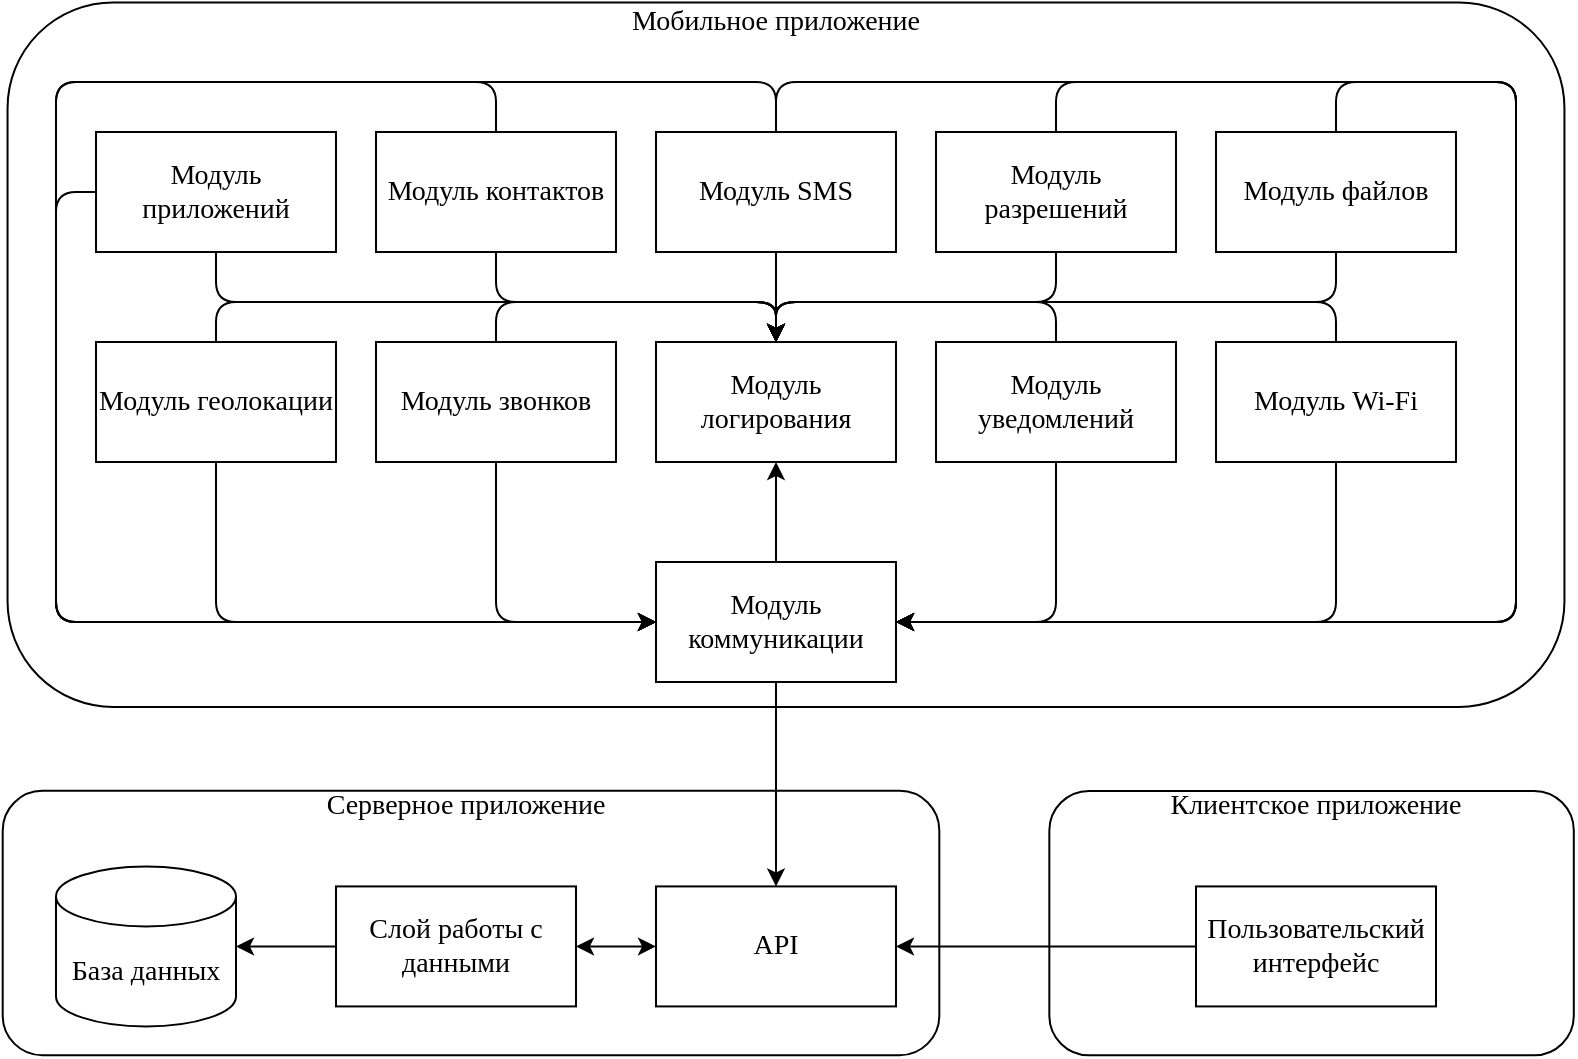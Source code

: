 <mxfile version="14.1.8" type="device"><diagram id="dFCavScx9EyDpXY6rBVy" name="Страница 1"><mxGraphModel dx="2858" dy="1174" grid="1" gridSize="10" guides="1" tooltips="1" connect="1" arrows="1" fold="1" page="1" pageScale="1" pageWidth="827" pageHeight="1169" math="0" shadow="0"><root><mxCell id="0"/><mxCell id="1" parent="0"/><mxCell id="SvoohHHMNsP10TmNZ8LS-1" value="" style="rounded=1;whiteSpace=wrap;html=1;rotation=90;direction=west;" vertex="1" parent="1"><mxGeometry x="-131.13" y="237.13" width="352.26" height="778.45" as="geometry"/></mxCell><mxCell id="SvoohHHMNsP10TmNZ8LS-2" value="&lt;font style=&quot;font-size: 14px&quot; face=&quot;Times New Roman&quot;&gt;Модуль звонков&lt;/font&gt;" style="rounded=0;whiteSpace=wrap;html=1;" vertex="1" parent="1"><mxGeometry x="-160" y="620" width="120" height="60" as="geometry"/></mxCell><mxCell id="SvoohHHMNsP10TmNZ8LS-3" value="&lt;font face=&quot;Times New Roman&quot; style=&quot;font-size: 14px&quot;&gt;Модуль геолокации&lt;/font&gt;" style="rounded=0;whiteSpace=wrap;html=1;" vertex="1" parent="1"><mxGeometry x="-300" y="620" width="120" height="60" as="geometry"/></mxCell><mxCell id="SvoohHHMNsP10TmNZ8LS-4" value="&lt;font face=&quot;Times New Roman&quot; style=&quot;font-size: 14px&quot;&gt;Модуль приложений&lt;/font&gt;" style="rounded=0;whiteSpace=wrap;html=1;" vertex="1" parent="1"><mxGeometry x="-300" y="515" width="120" height="60" as="geometry"/></mxCell><mxCell id="SvoohHHMNsP10TmNZ8LS-5" value="&lt;font face=&quot;Times New Roman&quot;&gt;&lt;span style=&quot;font-size: 14px&quot;&gt;Мобильное приложение&lt;/span&gt;&lt;/font&gt;" style="text;html=1;strokeColor=none;fillColor=none;align=center;verticalAlign=middle;whiteSpace=wrap;rounded=0;rotation=0;" vertex="1" parent="1"><mxGeometry x="-35" y="450" width="150" height="20" as="geometry"/></mxCell><mxCell id="SvoohHHMNsP10TmNZ8LS-7" value="&lt;font style=&quot;font-size: 14px&quot; face=&quot;Times New Roman&quot;&gt;Модуль контактов&lt;/font&gt;&lt;span style=&quot;color: rgba(0 , 0 , 0 , 0) ; font-family: monospace ; font-size: 0px&quot;&gt;%3CmxGraphModel%3E%3Croot%3E%3CmxCell%20id%3D%220%22%2F%3E%3CmxCell%20id%3D%221%22%20parent%3D%220%22%2F%3E%3CmxCell%20id%3D%222%22%20value%3D%22%26lt%3Bfont%20style%3D%26quot%3Bfont-size%3A%2014px%26quot%3B%20face%3D%26quot%3BTimes%20New%20Roman%26quot%3B%26gt%3B%D0%9C%D0%BE%D0%B4%D1%83%D0%BB%D1%8C%20%D0%B7%D0%B2%D0%BE%D0%BD%D0%BA%D0%BE%D0%B2%26lt%3B%2Ffont%26gt%3B%22%20style%3D%22rounded%3D0%3BwhiteSpace%3Dwrap%3Bhtml%3D1%3B%22%20vertex%3D%221%22%20parent%3D%221%22%3E%3CmxGeometry%20x%3D%22-300%22%20y%3D%22672.5%22%20width%3D%22120%22%20height%3D%2260%22%20as%3D%22geometry%22%2F%3E%3C%2FmxCell%3E%3C%2Froot%3E%3C%2FmxGraphModel%3E&lt;/span&gt;" style="rounded=0;whiteSpace=wrap;html=1;" vertex="1" parent="1"><mxGeometry x="-160" y="515" width="120" height="60" as="geometry"/></mxCell><mxCell id="SvoohHHMNsP10TmNZ8LS-8" value="&lt;font style=&quot;font-size: 14px&quot; face=&quot;Times New Roman&quot;&gt;Модуль SMS&lt;/font&gt;&lt;span style=&quot;color: rgba(0 , 0 , 0 , 0) ; font-family: monospace ; font-size: 0px&quot;&gt;%3CmxGraphModel%3E%3Croot%3E%3CmxCell%20id%3D%220%22%2F%3E%3CmxCell%20id%3D%221%22%20parent%3D%220%22%2F%3E%3CmxCell%20id%3D%222%22%20value%3D%22%26lt%3Bfont%20style%3D%26quot%3Bfont-size%3A%2014px%26quot%3B%20face%3D%26quot%3BTimes%20New%20Roman%26quot%3B%26gt%3B%D0%9C%D0%BE%D0%B4%D1%83%D0%BB%D1%8C%20%D0%B7%D0%B2%D0%BE%D0%BD%D0%BA%D0%BE%D0%B2%26lt%3B%2Ffont%26gt%3B%22%20style%3D%22rounded%3D0%3BwhiteSpace%3Dwrap%3Bhtml%3D1%3B%22%20vertex%3D%221%22%20parent%3D%221%22%3E%3CmxGeometry%20x%3D%22-300%22%20y%3D%22672.5%22%20width%3D%22120%22%20height%3D%2260%22%20as%3D%22geometry%22%2F%3E%3C%2FmxCell%3E%3C%2Froot%3E%3C%2FmxGraphModel%3E&lt;/span&gt;" style="rounded=0;whiteSpace=wrap;html=1;" vertex="1" parent="1"><mxGeometry x="-20" y="515" width="120" height="60" as="geometry"/></mxCell><mxCell id="SvoohHHMNsP10TmNZ8LS-9" value="&lt;font style=&quot;font-size: 14px&quot; face=&quot;Times New Roman&quot;&gt;Модуль Wi-Fi&lt;/font&gt;&lt;span style=&quot;color: rgba(0 , 0 , 0 , 0) ; font-family: monospace ; font-size: 0px&quot;&gt;%3CmxGraphModel%3E%3Croot%3E%3CmxCell%20id%3D%220%22%2F%3E%3CmxCell%20id%3D%221%22%20parent%3D%220%22%2F%3E%3CmxCell%20id%3D%222%22%20value%3D%22%26lt%3Bfont%20style%3D%26quot%3Bfont-size%3A%2014px%26quot%3B%20face%3D%26quot%3BTimes%20New%20Roman%26quot%3B%26gt%3B%D0%9C%D0%BE%D0%B4%D1%83%D0%BB%D1%8C%20%D0%B7%D0%B2%D0%BE%D0%BD%D0%BA%D0%BE%D0%B2%26lt%3B%2Ffont%26gt%3B%22%20style%3D%22rounded%3D0%3BwhiteSpace%3Dwrap%3Bhtml%3D1%3B%22%20vertex%3D%221%22%20parent%3D%221%22%3E%3CmxGeometry%20x%3D%22-300%22%20y%3D%22672.5%22%20width%3D%22120%22%20height%3D%2260%22%20as%3D%22geometry%22%2F%3E%3C%2FmxCell%3E%3C%2Froot%3E%3C%2FmxGraphModel%3E&lt;/span&gt;" style="rounded=0;whiteSpace=wrap;html=1;" vertex="1" parent="1"><mxGeometry x="260" y="620" width="120" height="60" as="geometry"/></mxCell><mxCell id="SvoohHHMNsP10TmNZ8LS-10" value="&lt;font style=&quot;font-size: 14px&quot; face=&quot;Times New Roman&quot;&gt;Модуль разрешений&lt;/font&gt;&lt;span style=&quot;color: rgba(0 , 0 , 0 , 0) ; font-family: monospace ; font-size: 0px&quot;&gt;%3CmxGraphModel%3E%3Croot%3E%3CmxCell%20id%3D%220%22%2F%3E%3CmxCell%20id%3D%221%22%20parent%3D%220%22%2F%3E%3CmxCell%20id%3D%222%22%20value%3D%22%26lt%3Bfont%20style%3D%26quot%3Bfont-size%3A%2014px%26quot%3B%20face%3D%26quot%3BTimes%20New%20Roman%26quot%3B%26gt%3B%D0%9C%D0%BE%D0%B4%D1%83%D0%BB%D1%8C%20%D0%B7%D0%B2%D0%BE%D0%BD%D0%BA%D0%BE%D0%B2%26lt%3B%2Ffont%26gt%3B%22%20style%3D%22rounded%3D0%3BwhiteSpace%3Dwrap%3Bhtml%3D1%3B%22%20vertex%3D%221%22%20parent%3D%221%22%3E%3CmxGeometry%20x%3D%22-300%22%20y%3D%22672.5%22%20width%3D%22120%22%20height%3D%2260%22%20as%3D%22geometry%22%2F%3E%3C%2FmxCell%3E%3C%2Froot%3E%3C%2FmxGraphModel%3E&lt;/span&gt;" style="rounded=0;whiteSpace=wrap;html=1;" vertex="1" parent="1"><mxGeometry x="120" y="515" width="120" height="60" as="geometry"/></mxCell><mxCell id="SvoohHHMNsP10TmNZ8LS-11" value="&lt;font style=&quot;font-size: 14px&quot; face=&quot;Times New Roman&quot;&gt;Модуль файлов&lt;/font&gt;&lt;span style=&quot;color: rgba(0 , 0 , 0 , 0) ; font-family: monospace ; font-size: 0px&quot;&gt;%3CmxGraphModel%3E%3Croot%3E%3CmxCell%20id%3D%220%22%2F%3E%3CmxCell%20id%3D%221%22%20parent%3D%220%22%2F%3E%3CmxCell%20id%3D%222%22%20value%3D%22%26lt%3Bfont%20style%3D%26quot%3Bfont-size%3A%2014px%26quot%3B%20face%3D%26quot%3BTimes%20New%20Roman%26quot%3B%26gt%3B%D0%9C%D0%BE%D0%B4%D1%83%D0%BB%D1%8C%20%D0%B7%D0%B2%D0%BE%D0%BD%D0%BA%D0%BE%D0%B2%26lt%3B%2Ffont%26gt%3B%22%20style%3D%22rounded%3D0%3BwhiteSpace%3Dwrap%3Bhtml%3D1%3B%22%20vertex%3D%221%22%20parent%3D%221%22%3E%3CmxGeometry%20x%3D%22-300%22%20y%3D%22672.5%22%20width%3D%22120%22%20height%3D%2260%22%20as%3D%22geometry%22%2F%3E%3C%2FmxCell%3E%3C%2Froot%3E%3C%2FmxGraphModel%3E&lt;/span&gt;" style="rounded=0;whiteSpace=wrap;html=1;" vertex="1" parent="1"><mxGeometry x="260" y="515" width="120" height="60" as="geometry"/></mxCell><mxCell id="SvoohHHMNsP10TmNZ8LS-12" value="&lt;font style=&quot;font-size: 14px&quot; face=&quot;Times New Roman&quot;&gt;Модуль уведомлений&lt;/font&gt;&lt;span style=&quot;color: rgba(0 , 0 , 0 , 0) ; font-family: monospace ; font-size: 0px&quot;&gt;%3CmxGraphModel%3E%3Croot%3E%3CmxCell%20id%3D%220%22%2F%3E%3CmxCell%20id%3D%221%22%20parent%3D%220%22%2F%3E%3CmxCell%20id%3D%222%22%20value%3D%22%26lt%3Bfont%20style%3D%26quot%3Bfont-size%3A%2014px%26quot%3B%20face%3D%26quot%3BTimes%20New%20Roman%26quot%3B%26gt%3B%D0%9C%D0%BE%D0%B4%D1%83%D0%BB%D1%8C%20%D0%B7%D0%B2%D0%BE%D0%BD%D0%BA%D0%BE%D0%B2%26lt%3B%2Ffont%26gt%3B%22%20style%3D%22rounded%3D0%3BwhiteSpace%3Dwrap%3Bhtml%3D1%3B%22%20vertex%3D%221%22%20parent%3D%221%22%3E%3CmxGeometry%20x%3D%22-300%22%20y%3D%22672.5%22%20width%3D%22120%22%20height%3D%2260%22%20as%3D%22geometry%22%2F%3E%3C%2FmxCell%3E%3C%2Froot%3E%3C%2FmxGraphModel%3E&lt;/span&gt;" style="rounded=0;whiteSpace=wrap;html=1;" vertex="1" parent="1"><mxGeometry x="120" y="620" width="120" height="60" as="geometry"/></mxCell><mxCell id="SvoohHHMNsP10TmNZ8LS-13" value="&lt;font style=&quot;font-size: 14px&quot; face=&quot;Times New Roman&quot;&gt;Модуль логирования&lt;/font&gt;&lt;span style=&quot;color: rgba(0 , 0 , 0 , 0) ; font-family: monospace ; font-size: 0px&quot;&gt;%3CmxGraphModel%3E%3Croot%3E%3CmxCell%20id%3D%220%22%2F%3E%3CmxCell%20id%3D%221%22%20parent%3D%220%22%2F%3E%3CmxCell%20id%3D%222%22%20value%3D%22%26lt%3Bfont%20style%3D%26quot%3Bfont-size%3A%2014px%26quot%3B%20face%3D%26quot%3BTimes%20New%20Roman%26quot%3B%26gt%3B%D0%9C%D0%BE%D0%B4%D1%83%D0%BB%D1%8C%20%D0%B7%D0%B2%D0%BE%D0%BD%D0%BA%D0%BE%D0%B2%26lt%3B%2Ffont%26gt%3B%22%20style%3D%22rounded%3D0%3BwhiteSpace%3Dwrap%3Bhtml%3D1%3B%22%20vertex%3D%221%22%20parent%3D%221%22%3E%3CmxGeometry%20x%3D%22-300%22%20y%3D%22672.5%22%20width%3D%22120%22%20height%3D%2260%22%20as%3D%22geometry%22%2F%3E%3C%2FmxCell%3E%3C%2Froot%3E%3C%2FmxGraphModel%3E&lt;/span&gt;" style="rounded=0;whiteSpace=wrap;html=1;" vertex="1" parent="1"><mxGeometry x="-20" y="620" width="120" height="60" as="geometry"/></mxCell><mxCell id="SvoohHHMNsP10TmNZ8LS-14" value="&lt;font style=&quot;font-size: 14px&quot; face=&quot;Times New Roman&quot;&gt;Модуль коммуникации&lt;/font&gt;&lt;span style=&quot;color: rgba(0 , 0 , 0 , 0) ; font-family: monospace ; font-size: 0px&quot;&gt;%3CmxGraphModel%3E%3Croot%3E%3CmxCell%20id%3D%220%22%2F%3E%3CmxCell%20id%3D%221%22%20parent%3D%220%22%2F%3E%3CmxCell%20id%3D%222%22%20value%3D%22%26lt%3Bfont%20style%3D%26quot%3Bfont-size%3A%2014px%26quot%3B%20face%3D%26quot%3BTimes%20New%20Roman%26quot%3B%26gt%3B%D0%9C%D0%BE%D0%B4%D1%83%D0%BB%D1%8C%20%D0%B7%D0%B2%D0%BE%D0%BD%D0%BA%D0%BE%D0%B2%26lt%3B%2Ffont%26gt%3B%22%20style%3D%22rounded%3D0%3BwhiteSpace%3Dwrap%3Bhtml%3D1%3B%22%20vertex%3D%221%22%20parent%3D%221%22%3E%3CmxGeometry%20x%3D%22-300%22%20y%3D%22672.5%22%20width%3D%22120%22%20height%3D%2260%22%20as%3D%22geometry%22%2F%3E%3C%2FmxCell%3E%3C%2Froot%3E%3C%2FmxGraphModel%3E&lt;/span&gt;" style="rounded=0;whiteSpace=wrap;html=1;" vertex="1" parent="1"><mxGeometry x="-20" y="730" width="120" height="60" as="geometry"/></mxCell><mxCell id="SvoohHHMNsP10TmNZ8LS-17" value="" style="endArrow=classic;html=1;entryX=0.5;entryY=0;entryDx=0;entryDy=0;exitX=0.5;exitY=1;exitDx=0;exitDy=0;" edge="1" parent="1" source="SvoohHHMNsP10TmNZ8LS-4" target="SvoohHHMNsP10TmNZ8LS-13"><mxGeometry width="50" height="50" relative="1" as="geometry"><mxPoint x="-30" y="580" as="sourcePoint"/><mxPoint x="20" y="530" as="targetPoint"/><Array as="points"><mxPoint x="-240" y="600"/><mxPoint x="40" y="600"/></Array></mxGeometry></mxCell><mxCell id="SvoohHHMNsP10TmNZ8LS-18" value="" style="endArrow=classic;html=1;exitX=0.5;exitY=0;exitDx=0;exitDy=0;entryX=0.5;entryY=0;entryDx=0;entryDy=0;" edge="1" parent="1" source="SvoohHHMNsP10TmNZ8LS-3" target="SvoohHHMNsP10TmNZ8LS-13"><mxGeometry width="50" height="50" relative="1" as="geometry"><mxPoint x="-30" y="580" as="sourcePoint"/><mxPoint x="20" y="530" as="targetPoint"/><Array as="points"><mxPoint x="-240" y="600"/><mxPoint x="40" y="600"/></Array></mxGeometry></mxCell><mxCell id="SvoohHHMNsP10TmNZ8LS-19" value="" style="endArrow=classic;html=1;entryX=0.5;entryY=0;entryDx=0;entryDy=0;exitX=0.5;exitY=1;exitDx=0;exitDy=0;" edge="1" parent="1" source="SvoohHHMNsP10TmNZ8LS-7" target="SvoohHHMNsP10TmNZ8LS-13"><mxGeometry width="50" height="50" relative="1" as="geometry"><mxPoint x="-30" y="580" as="sourcePoint"/><mxPoint x="20" y="530" as="targetPoint"/><Array as="points"><mxPoint x="-100" y="600"/><mxPoint x="40" y="600"/></Array></mxGeometry></mxCell><mxCell id="SvoohHHMNsP10TmNZ8LS-20" value="" style="endArrow=classic;html=1;exitX=0.5;exitY=0;exitDx=0;exitDy=0;entryX=0.5;entryY=0;entryDx=0;entryDy=0;" edge="1" parent="1" source="SvoohHHMNsP10TmNZ8LS-2" target="SvoohHHMNsP10TmNZ8LS-13"><mxGeometry width="50" height="50" relative="1" as="geometry"><mxPoint x="-30" y="580" as="sourcePoint"/><mxPoint x="20" y="530" as="targetPoint"/><Array as="points"><mxPoint x="-100" y="600"/><mxPoint x="40" y="600"/></Array></mxGeometry></mxCell><mxCell id="SvoohHHMNsP10TmNZ8LS-21" value="" style="endArrow=classic;html=1;exitX=0.5;exitY=1;exitDx=0;exitDy=0;" edge="1" parent="1" source="SvoohHHMNsP10TmNZ8LS-8"><mxGeometry width="50" height="50" relative="1" as="geometry"><mxPoint x="-30" y="580" as="sourcePoint"/><mxPoint x="40" y="620" as="targetPoint"/></mxGeometry></mxCell><mxCell id="SvoohHHMNsP10TmNZ8LS-22" value="" style="endArrow=classic;html=1;exitX=0.5;exitY=1;exitDx=0;exitDy=0;" edge="1" parent="1" source="SvoohHHMNsP10TmNZ8LS-10"><mxGeometry width="50" height="50" relative="1" as="geometry"><mxPoint x="-30" y="580" as="sourcePoint"/><mxPoint x="40" y="620" as="targetPoint"/><Array as="points"><mxPoint x="180" y="600"/><mxPoint x="40" y="600"/></Array></mxGeometry></mxCell><mxCell id="SvoohHHMNsP10TmNZ8LS-23" value="" style="endArrow=classic;html=1;entryX=0.5;entryY=0;entryDx=0;entryDy=0;exitX=0.5;exitY=1;exitDx=0;exitDy=0;" edge="1" parent="1" source="SvoohHHMNsP10TmNZ8LS-11" target="SvoohHHMNsP10TmNZ8LS-13"><mxGeometry width="50" height="50" relative="1" as="geometry"><mxPoint x="-30" y="580" as="sourcePoint"/><mxPoint x="20" y="530" as="targetPoint"/><Array as="points"><mxPoint x="320" y="600"/><mxPoint x="40" y="600"/></Array></mxGeometry></mxCell><mxCell id="SvoohHHMNsP10TmNZ8LS-24" value="" style="endArrow=classic;html=1;exitX=0.5;exitY=0;exitDx=0;exitDy=0;entryX=0.5;entryY=0;entryDx=0;entryDy=0;" edge="1" parent="1" source="SvoohHHMNsP10TmNZ8LS-9" target="SvoohHHMNsP10TmNZ8LS-13"><mxGeometry width="50" height="50" relative="1" as="geometry"><mxPoint x="-30" y="580" as="sourcePoint"/><mxPoint x="20" y="530" as="targetPoint"/><Array as="points"><mxPoint x="320" y="600"/><mxPoint x="40" y="600"/></Array></mxGeometry></mxCell><mxCell id="SvoohHHMNsP10TmNZ8LS-25" value="" style="endArrow=classic;html=1;exitX=0.5;exitY=0;exitDx=0;exitDy=0;entryX=0.5;entryY=0;entryDx=0;entryDy=0;" edge="1" parent="1" source="SvoohHHMNsP10TmNZ8LS-12" target="SvoohHHMNsP10TmNZ8LS-13"><mxGeometry width="50" height="50" relative="1" as="geometry"><mxPoint x="-30" y="580" as="sourcePoint"/><mxPoint x="20" y="530" as="targetPoint"/><Array as="points"><mxPoint x="180" y="600"/><mxPoint x="40" y="600"/></Array></mxGeometry></mxCell><mxCell id="SvoohHHMNsP10TmNZ8LS-26" value="" style="endArrow=classic;html=1;exitX=0.5;exitY=0;exitDx=0;exitDy=0;entryX=0.5;entryY=1;entryDx=0;entryDy=0;" edge="1" parent="1" source="SvoohHHMNsP10TmNZ8LS-14" target="SvoohHHMNsP10TmNZ8LS-13"><mxGeometry width="50" height="50" relative="1" as="geometry"><mxPoint x="-30" y="580" as="sourcePoint"/><mxPoint x="20" y="530" as="targetPoint"/></mxGeometry></mxCell><mxCell id="SvoohHHMNsP10TmNZ8LS-27" value="" style="endArrow=classic;html=1;entryX=0;entryY=0.5;entryDx=0;entryDy=0;exitX=0;exitY=0.5;exitDx=0;exitDy=0;" edge="1" parent="1" source="SvoohHHMNsP10TmNZ8LS-4" target="SvoohHHMNsP10TmNZ8LS-14"><mxGeometry width="50" height="50" relative="1" as="geometry"><mxPoint x="-30" y="580" as="sourcePoint"/><mxPoint x="20" y="530" as="targetPoint"/><Array as="points"><mxPoint x="-320" y="545"/><mxPoint x="-320" y="760"/></Array></mxGeometry></mxCell><mxCell id="SvoohHHMNsP10TmNZ8LS-28" value="" style="endArrow=classic;html=1;exitX=0.5;exitY=1;exitDx=0;exitDy=0;entryX=0;entryY=0.5;entryDx=0;entryDy=0;" edge="1" parent="1" source="SvoohHHMNsP10TmNZ8LS-3" target="SvoohHHMNsP10TmNZ8LS-14"><mxGeometry width="50" height="50" relative="1" as="geometry"><mxPoint x="-30" y="580" as="sourcePoint"/><mxPoint x="20" y="530" as="targetPoint"/><Array as="points"><mxPoint x="-240" y="760"/></Array></mxGeometry></mxCell><mxCell id="SvoohHHMNsP10TmNZ8LS-29" value="" style="endArrow=classic;html=1;exitX=0.5;exitY=0;exitDx=0;exitDy=0;entryX=0;entryY=0.5;entryDx=0;entryDy=0;" edge="1" parent="1" source="SvoohHHMNsP10TmNZ8LS-7" target="SvoohHHMNsP10TmNZ8LS-14"><mxGeometry width="50" height="50" relative="1" as="geometry"><mxPoint x="-30" y="580" as="sourcePoint"/><mxPoint x="20" y="530" as="targetPoint"/><Array as="points"><mxPoint x="-100" y="490"/><mxPoint x="-320" y="490"/><mxPoint x="-320" y="760"/></Array></mxGeometry></mxCell><mxCell id="SvoohHHMNsP10TmNZ8LS-30" value="" style="endArrow=classic;html=1;exitX=0.5;exitY=0;exitDx=0;exitDy=0;entryX=0;entryY=0.5;entryDx=0;entryDy=0;" edge="1" parent="1" source="SvoohHHMNsP10TmNZ8LS-8" target="SvoohHHMNsP10TmNZ8LS-14"><mxGeometry width="50" height="50" relative="1" as="geometry"><mxPoint x="-30" y="580" as="sourcePoint"/><mxPoint x="20" y="530" as="targetPoint"/><Array as="points"><mxPoint x="40" y="490"/><mxPoint x="-320" y="490"/><mxPoint x="-320" y="760"/></Array></mxGeometry></mxCell><mxCell id="SvoohHHMNsP10TmNZ8LS-31" value="" style="endArrow=classic;html=1;exitX=0.5;exitY=0;exitDx=0;exitDy=0;entryX=1;entryY=0.5;entryDx=0;entryDy=0;" edge="1" parent="1" source="SvoohHHMNsP10TmNZ8LS-10" target="SvoohHHMNsP10TmNZ8LS-14"><mxGeometry width="50" height="50" relative="1" as="geometry"><mxPoint x="-30" y="580" as="sourcePoint"/><mxPoint x="20" y="530" as="targetPoint"/><Array as="points"><mxPoint x="180" y="490"/><mxPoint x="410" y="490"/><mxPoint x="410" y="760"/></Array></mxGeometry></mxCell><mxCell id="SvoohHHMNsP10TmNZ8LS-32" value="" style="endArrow=classic;html=1;exitX=0.5;exitY=0;exitDx=0;exitDy=0;entryX=1;entryY=0.5;entryDx=0;entryDy=0;" edge="1" parent="1" source="SvoohHHMNsP10TmNZ8LS-8" target="SvoohHHMNsP10TmNZ8LS-14"><mxGeometry width="50" height="50" relative="1" as="geometry"><mxPoint x="-30" y="580" as="sourcePoint"/><mxPoint x="20" y="530" as="targetPoint"/><Array as="points"><mxPoint x="40" y="490"/><mxPoint x="410" y="490"/><mxPoint x="410" y="760"/></Array></mxGeometry></mxCell><mxCell id="SvoohHHMNsP10TmNZ8LS-33" value="" style="endArrow=classic;html=1;exitX=0.5;exitY=0;exitDx=0;exitDy=0;" edge="1" parent="1" source="SvoohHHMNsP10TmNZ8LS-11"><mxGeometry width="50" height="50" relative="1" as="geometry"><mxPoint x="-30" y="580" as="sourcePoint"/><mxPoint x="100" y="760" as="targetPoint"/><Array as="points"><mxPoint x="320" y="490"/><mxPoint x="410" y="490"/><mxPoint x="410" y="760"/></Array></mxGeometry></mxCell><mxCell id="SvoohHHMNsP10TmNZ8LS-34" value="" style="endArrow=classic;html=1;exitX=0.5;exitY=1;exitDx=0;exitDy=0;entryX=0;entryY=0.5;entryDx=0;entryDy=0;" edge="1" parent="1" source="SvoohHHMNsP10TmNZ8LS-2" target="SvoohHHMNsP10TmNZ8LS-14"><mxGeometry width="50" height="50" relative="1" as="geometry"><mxPoint x="-30" y="580" as="sourcePoint"/><mxPoint x="20" y="530" as="targetPoint"/><Array as="points"><mxPoint x="-100" y="760"/></Array></mxGeometry></mxCell><mxCell id="SvoohHHMNsP10TmNZ8LS-35" value="" style="endArrow=classic;html=1;exitX=0.5;exitY=1;exitDx=0;exitDy=0;entryX=1;entryY=0.5;entryDx=0;entryDy=0;" edge="1" parent="1" source="SvoohHHMNsP10TmNZ8LS-12" target="SvoohHHMNsP10TmNZ8LS-14"><mxGeometry width="50" height="50" relative="1" as="geometry"><mxPoint x="-30" y="580" as="sourcePoint"/><mxPoint x="20" y="530" as="targetPoint"/><Array as="points"><mxPoint x="180" y="760"/></Array></mxGeometry></mxCell><mxCell id="SvoohHHMNsP10TmNZ8LS-36" value="" style="endArrow=classic;html=1;exitX=0.5;exitY=1;exitDx=0;exitDy=0;entryX=1;entryY=0.5;entryDx=0;entryDy=0;" edge="1" parent="1" source="SvoohHHMNsP10TmNZ8LS-9" target="SvoohHHMNsP10TmNZ8LS-14"><mxGeometry width="50" height="50" relative="1" as="geometry"><mxPoint x="-30" y="580" as="sourcePoint"/><mxPoint x="20" y="530" as="targetPoint"/><Array as="points"><mxPoint x="320" y="760"/></Array></mxGeometry></mxCell><mxCell id="SvoohHHMNsP10TmNZ8LS-37" value="" style="rounded=1;whiteSpace=wrap;html=1;rotation=90;direction=west;" vertex="1" parent="1"><mxGeometry x="-178.6" y="676.38" width="132.21" height="468.31" as="geometry"/></mxCell><mxCell id="SvoohHHMNsP10TmNZ8LS-39" value="&lt;font face=&quot;Times New Roman&quot; style=&quot;font-size: 14px&quot;&gt;База данных&lt;/font&gt;" style="shape=cylinder3;whiteSpace=wrap;html=1;boundedLbl=1;backgroundOutline=1;size=15;" vertex="1" parent="1"><mxGeometry x="-320" y="882.21" width="90" height="80" as="geometry"/></mxCell><mxCell id="SvoohHHMNsP10TmNZ8LS-40" value="&lt;font face=&quot;Times New Roman&quot;&gt;&lt;span style=&quot;font-size: 14px&quot;&gt;Серверное приложение&lt;/span&gt;&lt;/font&gt;" style="text;html=1;strokeColor=none;fillColor=none;align=center;verticalAlign=middle;whiteSpace=wrap;rounded=0;rotation=0;" vertex="1" parent="1"><mxGeometry x="-190" y="842.21" width="150" height="20" as="geometry"/></mxCell><mxCell id="SvoohHHMNsP10TmNZ8LS-41" value="&lt;font face=&quot;Times New Roman&quot; style=&quot;font-size: 14px&quot;&gt;Слой работы с данными&lt;/font&gt;" style="rounded=0;whiteSpace=wrap;html=1;" vertex="1" parent="1"><mxGeometry x="-180" y="892.21" width="120" height="60" as="geometry"/></mxCell><mxCell id="SvoohHHMNsP10TmNZ8LS-42" value="&lt;font face=&quot;Times New Roman&quot; style=&quot;font-size: 14px&quot;&gt;API&lt;/font&gt;" style="rounded=0;whiteSpace=wrap;html=1;" vertex="1" parent="1"><mxGeometry x="-20" y="892.21" width="120" height="60" as="geometry"/></mxCell><mxCell id="SvoohHHMNsP10TmNZ8LS-43" value="" style="rounded=1;whiteSpace=wrap;html=1;rotation=90;direction=west;" vertex="1" parent="1"><mxGeometry x="241.68" y="779.43" width="132.21" height="262.23" as="geometry"/></mxCell><mxCell id="SvoohHHMNsP10TmNZ8LS-45" value="&lt;font face=&quot;Times New Roman&quot;&gt;&lt;span style=&quot;font-size: 14px&quot;&gt;Клиентское приложение&lt;/span&gt;&lt;/font&gt;" style="text;html=1;strokeColor=none;fillColor=none;align=center;verticalAlign=middle;whiteSpace=wrap;rounded=0;rotation=0;" vertex="1" parent="1"><mxGeometry x="235" y="842.21" width="150" height="20" as="geometry"/></mxCell><mxCell id="SvoohHHMNsP10TmNZ8LS-46" value="&lt;font face=&quot;Times New Roman&quot; style=&quot;font-size: 14px&quot;&gt;Пользовательский интерфейс&lt;/font&gt;" style="rounded=0;whiteSpace=wrap;html=1;" vertex="1" parent="1"><mxGeometry x="250" y="892.21" width="120" height="60" as="geometry"/></mxCell><mxCell id="SvoohHHMNsP10TmNZ8LS-49" value="" style="endArrow=classic;html=1;exitX=0.5;exitY=1;exitDx=0;exitDy=0;entryX=0.5;entryY=0;entryDx=0;entryDy=0;" edge="1" parent="1" source="SvoohHHMNsP10TmNZ8LS-14" target="SvoohHHMNsP10TmNZ8LS-42"><mxGeometry width="50" height="50" relative="1" as="geometry"><mxPoint x="240" y="910" as="sourcePoint"/><mxPoint x="290" y="860" as="targetPoint"/></mxGeometry></mxCell><mxCell id="SvoohHHMNsP10TmNZ8LS-51" value="" style="endArrow=classic;html=1;exitX=0;exitY=0.5;exitDx=0;exitDy=0;" edge="1" parent="1" source="SvoohHHMNsP10TmNZ8LS-41" target="SvoohHHMNsP10TmNZ8LS-39"><mxGeometry width="50" height="50" relative="1" as="geometry"><mxPoint x="50" y="910" as="sourcePoint"/><mxPoint x="100" y="860" as="targetPoint"/></mxGeometry></mxCell><mxCell id="SvoohHHMNsP10TmNZ8LS-52" value="" style="endArrow=classic;startArrow=classic;html=1;exitX=1;exitY=0.5;exitDx=0;exitDy=0;entryX=0;entryY=0.5;entryDx=0;entryDy=0;" edge="1" parent="1" source="SvoohHHMNsP10TmNZ8LS-41" target="SvoohHHMNsP10TmNZ8LS-42"><mxGeometry width="50" height="50" relative="1" as="geometry"><mxPoint x="50" y="910" as="sourcePoint"/><mxPoint x="100" y="860" as="targetPoint"/></mxGeometry></mxCell><mxCell id="SvoohHHMNsP10TmNZ8LS-53" value="" style="endArrow=classic;html=1;exitX=0;exitY=0.5;exitDx=0;exitDy=0;" edge="1" parent="1" source="SvoohHHMNsP10TmNZ8LS-46" target="SvoohHHMNsP10TmNZ8LS-42"><mxGeometry width="50" height="50" relative="1" as="geometry"><mxPoint x="50" y="910" as="sourcePoint"/><mxPoint x="100" y="860" as="targetPoint"/></mxGeometry></mxCell></root></mxGraphModel></diagram></mxfile>